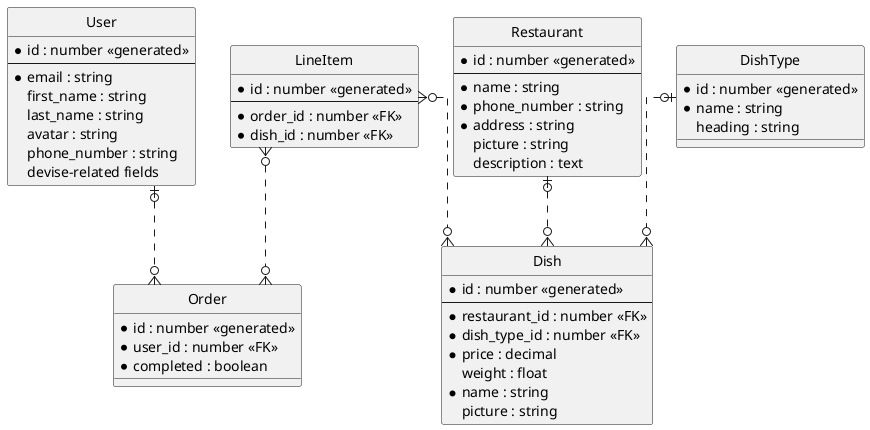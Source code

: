 @startuml

' hide the spot
hide circle

' avoid problems with angled crows feet
skinparam linetype ortho

entity User {
	* id : number <<generated>>
	--
	* email : string
	first_name : string
	last_name : string
	avatar : string
	phone_number : string
	devise-related fields
}

entity Restaurant {
	* id : number <<generated>>
	--
	* name : string
	* phone_number : string
	* address : string
	picture : string
	description : text
}

entity Dish {
	* id : number <<generated>>
	--
	* restaurant_id : number <<FK>>
	* dish_type_id : number <<FK>>
	* price : decimal
	weight : float
	* name : string
	picture : string
}

entity DishType {
	* id : number <<generated>>
	* name : string
	heading : string
}

entity Order {
	* id : number <<generated>>
	* user_id : number <<FK>>
	* completed : boolean
}

entity LineItem {
	* id : number <<generated>>
	--
	* order_id : number <<FK>>
	* dish_id : number <<FK>>
}

Restaurant |o..o{ Dish
DishType |o..o{ Dish
User |o..o{ Order
LineItem }o..o{ Order
LineItem }o..o{ Dish
		
@enduml
